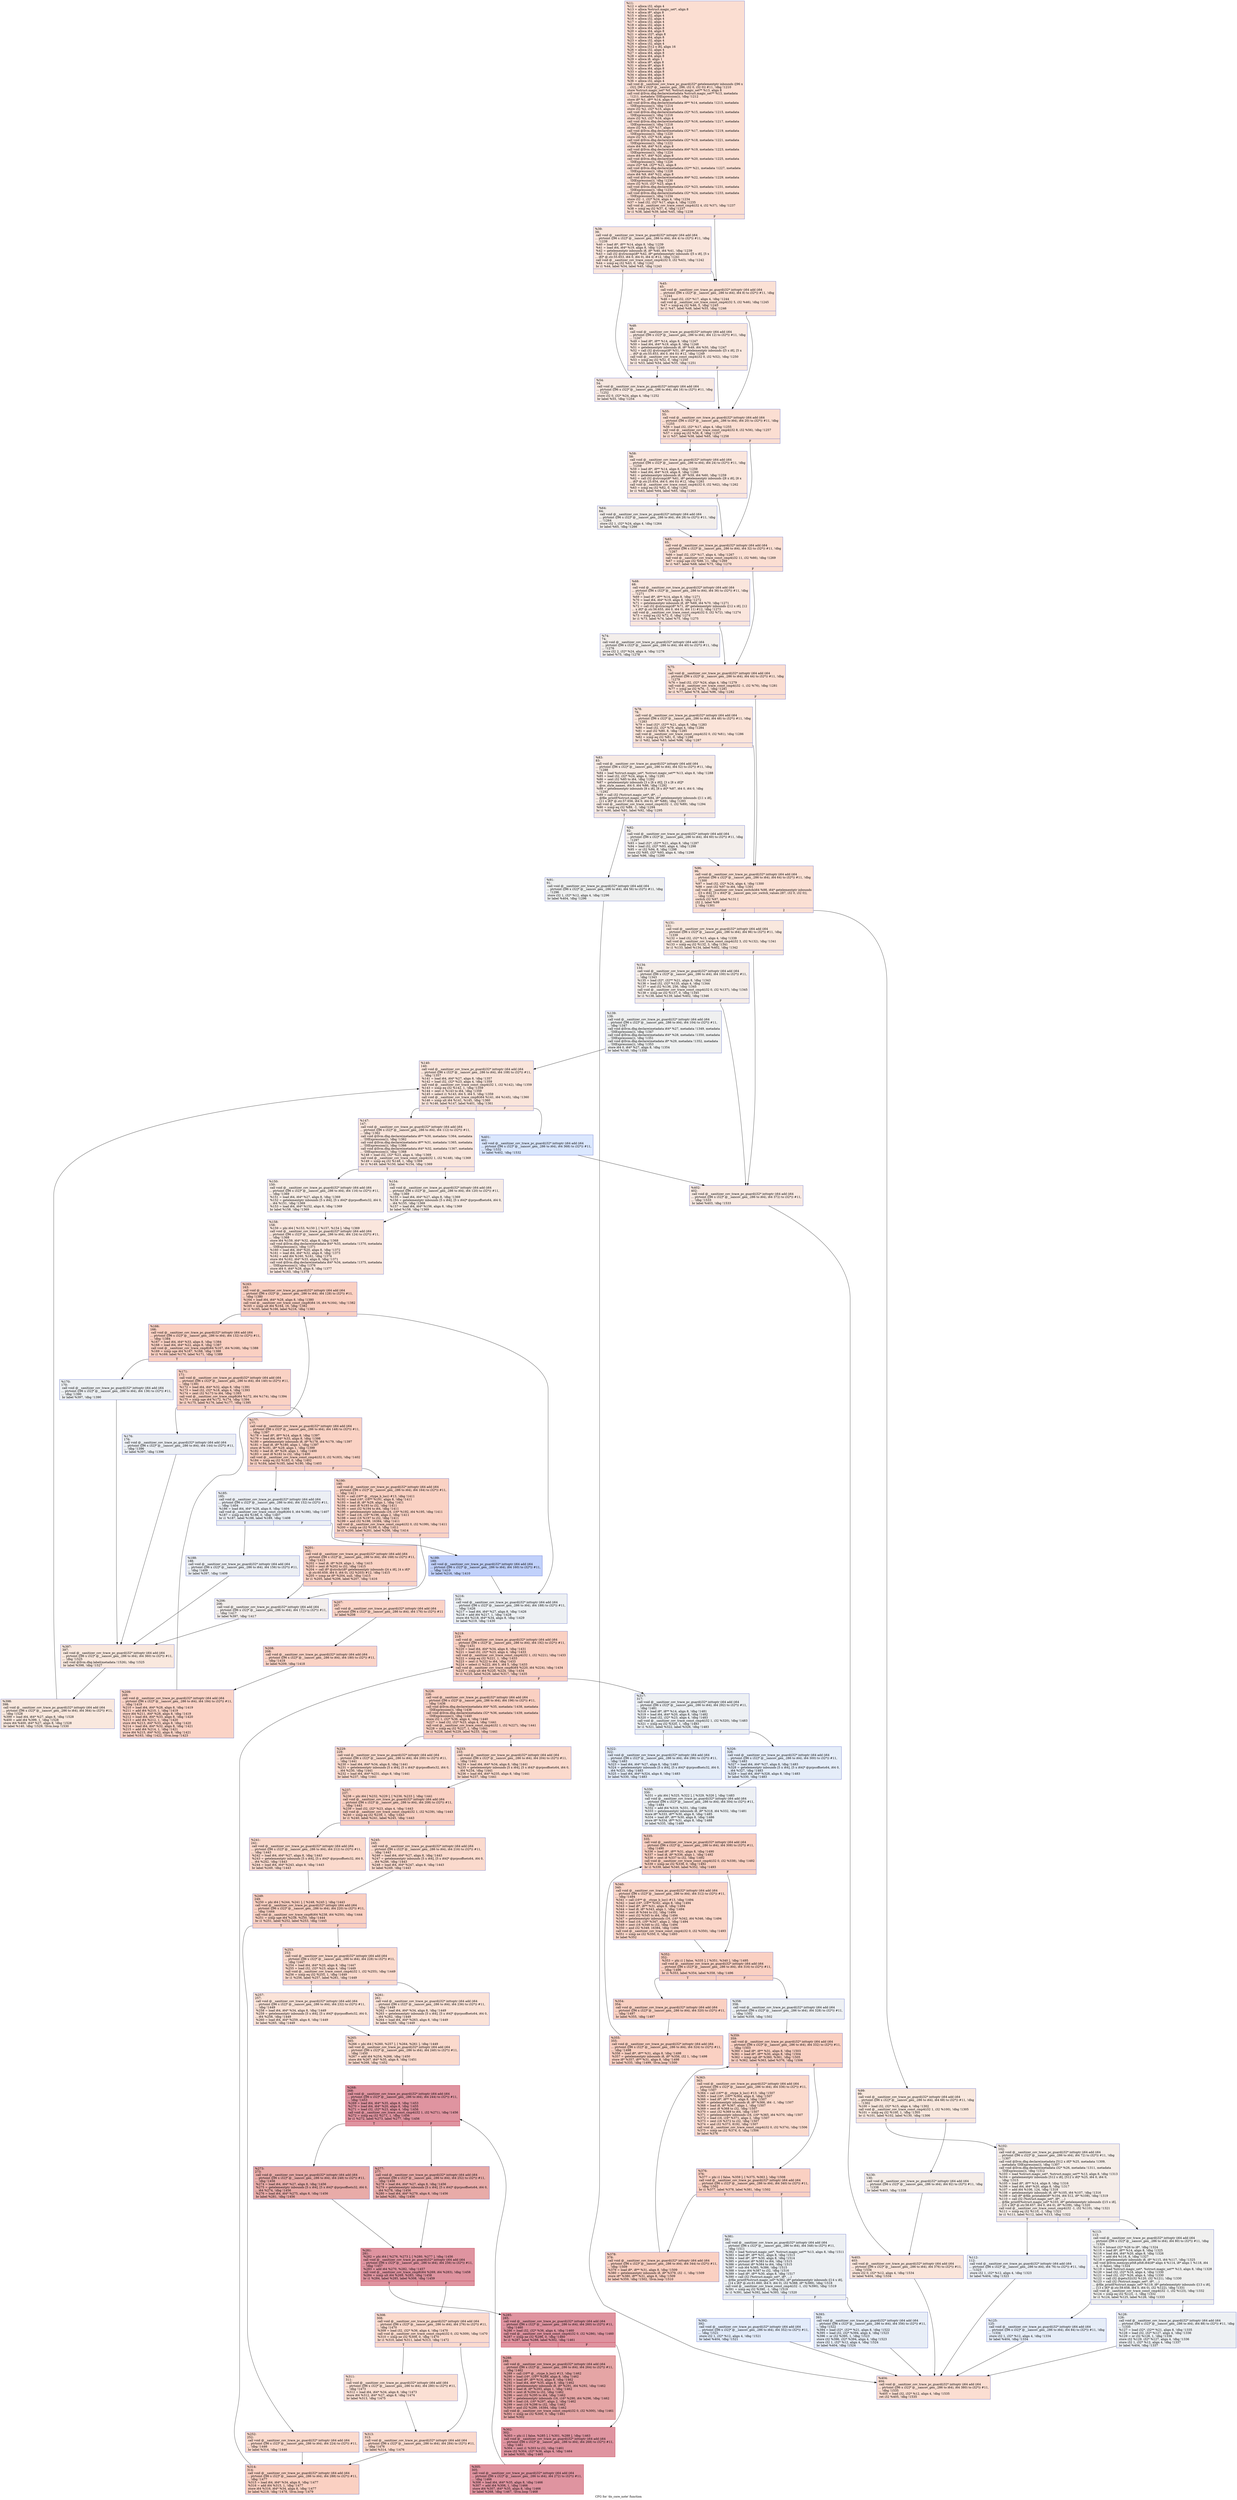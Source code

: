 digraph "CFG for 'do_core_note' function" {
	label="CFG for 'do_core_note' function";

	Node0x564cce875cc0 [shape=record,color="#3d50c3ff", style=filled, fillcolor="#f7b59970",label="{%11:\l  %12 = alloca i32, align 4\l  %13 = alloca %struct.magic_set*, align 8\l  %14 = alloca i8*, align 8\l  %15 = alloca i32, align 4\l  %16 = alloca i32, align 4\l  %17 = alloca i32, align 4\l  %18 = alloca i32, align 4\l  %19 = alloca i64, align 8\l  %20 = alloca i64, align 8\l  %21 = alloca i32*, align 8\l  %22 = alloca i64, align 8\l  %23 = alloca i32, align 4\l  %24 = alloca i32, align 4\l  %25 = alloca [512 x i8], align 16\l  %26 = alloca i32, align 4\l  %27 = alloca i64, align 8\l  %28 = alloca i64, align 8\l  %29 = alloca i8, align 1\l  %30 = alloca i8*, align 8\l  %31 = alloca i8*, align 8\l  %32 = alloca i64, align 8\l  %33 = alloca i64, align 8\l  %34 = alloca i64, align 8\l  %35 = alloca i64, align 8\l  %36 = alloca i32, align 4\l  call void @__sanitizer_cov_trace_pc_guard(i32* getelementptr inbounds ([96 x\l... i32], [96 x i32]* @__sancov_gen_.286, i32 0, i32 0)) #11, !dbg !1210\l  store %struct.magic_set* %0, %struct.magic_set** %13, align 8\l  call void @llvm.dbg.declare(metadata %struct.magic_set** %13, metadata\l... !1211, metadata !DIExpression()), !dbg !1212\l  store i8* %1, i8** %14, align 8\l  call void @llvm.dbg.declare(metadata i8** %14, metadata !1213, metadata\l... !DIExpression()), !dbg !1214\l  store i32 %2, i32* %15, align 4\l  call void @llvm.dbg.declare(metadata i32* %15, metadata !1215, metadata\l... !DIExpression()), !dbg !1216\l  store i32 %3, i32* %16, align 4\l  call void @llvm.dbg.declare(metadata i32* %16, metadata !1217, metadata\l... !DIExpression()), !dbg !1218\l  store i32 %4, i32* %17, align 4\l  call void @llvm.dbg.declare(metadata i32* %17, metadata !1219, metadata\l... !DIExpression()), !dbg !1220\l  store i32 %5, i32* %18, align 4\l  call void @llvm.dbg.declare(metadata i32* %18, metadata !1221, metadata\l... !DIExpression()), !dbg !1222\l  store i64 %6, i64* %19, align 8\l  call void @llvm.dbg.declare(metadata i64* %19, metadata !1223, metadata\l... !DIExpression()), !dbg !1224\l  store i64 %7, i64* %20, align 8\l  call void @llvm.dbg.declare(metadata i64* %20, metadata !1225, metadata\l... !DIExpression()), !dbg !1226\l  store i32* %8, i32** %21, align 8\l  call void @llvm.dbg.declare(metadata i32** %21, metadata !1227, metadata\l... !DIExpression()), !dbg !1228\l  store i64 %9, i64* %22, align 8\l  call void @llvm.dbg.declare(metadata i64* %22, metadata !1229, metadata\l... !DIExpression()), !dbg !1230\l  store i32 %10, i32* %23, align 4\l  call void @llvm.dbg.declare(metadata i32* %23, metadata !1231, metadata\l... !DIExpression()), !dbg !1232\l  call void @llvm.dbg.declare(metadata i32* %24, metadata !1233, metadata\l... !DIExpression()), !dbg !1234\l  store i32 -1, i32* %24, align 4, !dbg !1234\l  %37 = load i32, i32* %17, align 4, !dbg !1235\l  call void @__sanitizer_cov_trace_const_cmp4(i32 4, i32 %37), !dbg !1237\l  %38 = icmp eq i32 %37, 4, !dbg !1237\l  br i1 %38, label %39, label %45, !dbg !1238\l|{<s0>T|<s1>F}}"];
	Node0x564cce875cc0:s0 -> Node0x564cce87dc30;
	Node0x564cce875cc0:s1 -> Node0x564cce87dc80;
	Node0x564cce87dc30 [shape=record,color="#3d50c3ff", style=filled, fillcolor="#f3c7b170",label="{%39:\l39:                                               \l  call void @__sanitizer_cov_trace_pc_guard(i32* inttoptr (i64 add (i64\l... ptrtoint ([96 x i32]* @__sancov_gen_.286 to i64), i64 4) to i32*)) #11, !dbg\l... !1239\l  %40 = load i8*, i8** %14, align 8, !dbg !1239\l  %41 = load i64, i64* %19, align 8, !dbg !1240\l  %42 = getelementptr inbounds i8, i8* %40, i64 %41, !dbg !1239\l  %43 = call i32 @strncmp(i8* %42, i8* getelementptr inbounds ([5 x i8], [5 x\l... i8]* @.str.55.653, i64 0, i64 0), i64 4) #12, !dbg !1241\l  call void @__sanitizer_cov_trace_const_cmp4(i32 0, i32 %43), !dbg !1242\l  %44 = icmp eq i32 %43, 0, !dbg !1242\l  br i1 %44, label %54, label %45, !dbg !1243\l|{<s0>T|<s1>F}}"];
	Node0x564cce87dc30:s0 -> Node0x564cce87dd20;
	Node0x564cce87dc30:s1 -> Node0x564cce87dc80;
	Node0x564cce87dc80 [shape=record,color="#3d50c3ff", style=filled, fillcolor="#f7bca170",label="{%45:\l45:                                               \l  call void @__sanitizer_cov_trace_pc_guard(i32* inttoptr (i64 add (i64\l... ptrtoint ([96 x i32]* @__sancov_gen_.286 to i64), i64 8) to i32*)) #11, !dbg\l... !1244\l  %46 = load i32, i32* %17, align 4, !dbg !1244\l  call void @__sanitizer_cov_trace_const_cmp4(i32 5, i32 %46), !dbg !1245\l  %47 = icmp eq i32 %46, 5, !dbg !1245\l  br i1 %47, label %48, label %55, !dbg !1246\l|{<s0>T|<s1>F}}"];
	Node0x564cce87dc80:s0 -> Node0x564cce87dcd0;
	Node0x564cce87dc80:s1 -> Node0x564cce87dd70;
	Node0x564cce87dcd0 [shape=record,color="#3d50c3ff", style=filled, fillcolor="#f1ccb870",label="{%48:\l48:                                               \l  call void @__sanitizer_cov_trace_pc_guard(i32* inttoptr (i64 add (i64\l... ptrtoint ([96 x i32]* @__sancov_gen_.286 to i64), i64 12) to i32*)) #11, !dbg\l... !1247\l  %49 = load i8*, i8** %14, align 8, !dbg !1247\l  %50 = load i64, i64* %19, align 8, !dbg !1248\l  %51 = getelementptr inbounds i8, i8* %49, i64 %50, !dbg !1247\l  %52 = call i32 @strcmp(i8* %51, i8* getelementptr inbounds ([5 x i8], [5 x\l... i8]* @.str.55.653, i64 0, i64 0)) #12, !dbg !1249\l  call void @__sanitizer_cov_trace_const_cmp4(i32 0, i32 %52), !dbg !1250\l  %53 = icmp eq i32 %52, 0, !dbg !1250\l  br i1 %53, label %54, label %55, !dbg !1251\l|{<s0>T|<s1>F}}"];
	Node0x564cce87dcd0:s0 -> Node0x564cce87dd20;
	Node0x564cce87dcd0:s1 -> Node0x564cce87dd70;
	Node0x564cce87dd20 [shape=record,color="#3d50c3ff", style=filled, fillcolor="#efcebd70",label="{%54:\l54:                                               \l  call void @__sanitizer_cov_trace_pc_guard(i32* inttoptr (i64 add (i64\l... ptrtoint ([96 x i32]* @__sancov_gen_.286 to i64), i64 16) to i32*)) #11, !dbg\l... !1252\l  store i32 0, i32* %24, align 4, !dbg !1252\l  br label %55, !dbg !1254\l}"];
	Node0x564cce87dd20 -> Node0x564cce87dd70;
	Node0x564cce87dd70 [shape=record,color="#3d50c3ff", style=filled, fillcolor="#f7b59970",label="{%55:\l55:                                               \l  call void @__sanitizer_cov_trace_pc_guard(i32* inttoptr (i64 add (i64\l... ptrtoint ([96 x i32]* @__sancov_gen_.286 to i64), i64 20) to i32*)) #11, !dbg\l... !1255\l  %56 = load i32, i32* %17, align 4, !dbg !1255\l  call void @__sanitizer_cov_trace_const_cmp4(i32 8, i32 %56), !dbg !1257\l  %57 = icmp eq i32 %56, 8, !dbg !1257\l  br i1 %57, label %58, label %65, !dbg !1258\l|{<s0>T|<s1>F}}"];
	Node0x564cce87dd70:s0 -> Node0x564cce87ddc0;
	Node0x564cce87dd70:s1 -> Node0x564cce87de60;
	Node0x564cce87ddc0 [shape=record,color="#3d50c3ff", style=filled, fillcolor="#f3c7b170",label="{%58:\l58:                                               \l  call void @__sanitizer_cov_trace_pc_guard(i32* inttoptr (i64 add (i64\l... ptrtoint ([96 x i32]* @__sancov_gen_.286 to i64), i64 24) to i32*)) #11, !dbg\l... !1259\l  %59 = load i8*, i8** %14, align 8, !dbg !1259\l  %60 = load i64, i64* %19, align 8, !dbg !1260\l  %61 = getelementptr inbounds i8, i8* %59, i64 %60, !dbg !1259\l  %62 = call i32 @strcmp(i8* %61, i8* getelementptr inbounds ([8 x i8], [8 x\l... i8]* @.str.25.654, i64 0, i64 0)) #12, !dbg !1261\l  call void @__sanitizer_cov_trace_const_cmp4(i32 0, i32 %62), !dbg !1262\l  %63 = icmp eq i32 %62, 0, !dbg !1262\l  br i1 %63, label %64, label %65, !dbg !1263\l|{<s0>T|<s1>F}}"];
	Node0x564cce87ddc0:s0 -> Node0x564cce87de10;
	Node0x564cce87ddc0:s1 -> Node0x564cce87de60;
	Node0x564cce87de10 [shape=record,color="#3d50c3ff", style=filled, fillcolor="#e5d8d170",label="{%64:\l64:                                               \l  call void @__sanitizer_cov_trace_pc_guard(i32* inttoptr (i64 add (i64\l... ptrtoint ([96 x i32]* @__sancov_gen_.286 to i64), i64 28) to i32*)) #11, !dbg\l... !1264\l  store i32 1, i32* %24, align 4, !dbg !1264\l  br label %65, !dbg !1266\l}"];
	Node0x564cce87de10 -> Node0x564cce87de60;
	Node0x564cce87de60 [shape=record,color="#3d50c3ff", style=filled, fillcolor="#f7b59970",label="{%65:\l65:                                               \l  call void @__sanitizer_cov_trace_pc_guard(i32* inttoptr (i64 add (i64\l... ptrtoint ([96 x i32]* @__sancov_gen_.286 to i64), i64 32) to i32*)) #11, !dbg\l... !1267\l  %66 = load i32, i32* %17, align 4, !dbg !1267\l  call void @__sanitizer_cov_trace_const_cmp4(i32 11, i32 %66), !dbg !1269\l  %67 = icmp uge i32 %66, 11, !dbg !1269\l  br i1 %67, label %68, label %75, !dbg !1270\l|{<s0>T|<s1>F}}"];
	Node0x564cce87de60:s0 -> Node0x564cce87deb0;
	Node0x564cce87de60:s1 -> Node0x564cce87df50;
	Node0x564cce87deb0 [shape=record,color="#3d50c3ff", style=filled, fillcolor="#f3c7b170",label="{%68:\l68:                                               \l  call void @__sanitizer_cov_trace_pc_guard(i32* inttoptr (i64 add (i64\l... ptrtoint ([96 x i32]* @__sancov_gen_.286 to i64), i64 36) to i32*)) #11, !dbg\l... !1271\l  %69 = load i8*, i8** %14, align 8, !dbg !1271\l  %70 = load i64, i64* %19, align 8, !dbg !1272\l  %71 = getelementptr inbounds i8, i8* %69, i64 %70, !dbg !1271\l  %72 = call i32 @strncmp(i8* %71, i8* getelementptr inbounds ([12 x i8], [12\l... x i8]* @.str.56.655, i64 0, i64 0), i64 11) #12, !dbg !1273\l  call void @__sanitizer_cov_trace_const_cmp4(i32 0, i32 %72), !dbg !1274\l  %73 = icmp eq i32 %72, 0, !dbg !1274\l  br i1 %73, label %74, label %75, !dbg !1275\l|{<s0>T|<s1>F}}"];
	Node0x564cce87deb0:s0 -> Node0x564cce87df00;
	Node0x564cce87deb0:s1 -> Node0x564cce87df50;
	Node0x564cce87df00 [shape=record,color="#3d50c3ff", style=filled, fillcolor="#e5d8d170",label="{%74:\l74:                                               \l  call void @__sanitizer_cov_trace_pc_guard(i32* inttoptr (i64 add (i64\l... ptrtoint ([96 x i32]* @__sancov_gen_.286 to i64), i64 40) to i32*)) #11, !dbg\l... !1276\l  store i32 2, i32* %24, align 4, !dbg !1276\l  br label %75, !dbg !1278\l}"];
	Node0x564cce87df00 -> Node0x564cce87df50;
	Node0x564cce87df50 [shape=record,color="#3d50c3ff", style=filled, fillcolor="#f7b59970",label="{%75:\l75:                                               \l  call void @__sanitizer_cov_trace_pc_guard(i32* inttoptr (i64 add (i64\l... ptrtoint ([96 x i32]* @__sancov_gen_.286 to i64), i64 44) to i32*)) #11, !dbg\l... !1279\l  %76 = load i32, i32* %24, align 4, !dbg !1279\l  call void @__sanitizer_cov_trace_const_cmp4(i32 -1, i32 %76), !dbg !1281\l  %77 = icmp ne i32 %76, -1, !dbg !1281\l  br i1 %77, label %78, label %96, !dbg !1282\l|{<s0>T|<s1>F}}"];
	Node0x564cce87df50:s0 -> Node0x564cce87dfa0;
	Node0x564cce87df50:s1 -> Node0x564cce87e0e0;
	Node0x564cce87dfa0 [shape=record,color="#3d50c3ff", style=filled, fillcolor="#f5c1a970",label="{%78:\l78:                                               \l  call void @__sanitizer_cov_trace_pc_guard(i32* inttoptr (i64 add (i64\l... ptrtoint ([96 x i32]* @__sancov_gen_.286 to i64), i64 48) to i32*)) #11, !dbg\l... !1283\l  %79 = load i32*, i32** %21, align 8, !dbg !1283\l  %80 = load i32, i32* %79, align 4, !dbg !1284\l  %81 = and i32 %80, 8, !dbg !1285\l  call void @__sanitizer_cov_trace_const_cmp4(i32 0, i32 %81), !dbg !1286\l  %82 = icmp eq i32 %81, 0, !dbg !1286\l  br i1 %82, label %83, label %96, !dbg !1287\l|{<s0>T|<s1>F}}"];
	Node0x564cce87dfa0:s0 -> Node0x564cce87dff0;
	Node0x564cce87dfa0:s1 -> Node0x564cce87e0e0;
	Node0x564cce87dff0 [shape=record,color="#3d50c3ff", style=filled, fillcolor="#eed0c070",label="{%83:\l83:                                               \l  call void @__sanitizer_cov_trace_pc_guard(i32* inttoptr (i64 add (i64\l... ptrtoint ([96 x i32]* @__sancov_gen_.286 to i64), i64 52) to i32*)) #11, !dbg\l... !1288\l  %84 = load %struct.magic_set*, %struct.magic_set** %13, align 8, !dbg !1288\l  %85 = load i32, i32* %24, align 4, !dbg !1291\l  %86 = sext i32 %85 to i64, !dbg !1292\l  %87 = getelementptr inbounds [3 x [8 x i8]], [3 x [8 x i8]]*\l... @os_style_names, i64 0, i64 %86, !dbg !1292\l  %88 = getelementptr inbounds [8 x i8], [8 x i8]* %87, i64 0, i64 0, !dbg\l... !1292\l  %89 = call i32 (%struct.magic_set*, i8*, ...)\l... @file_printf(%struct.magic_set* %84, i8* getelementptr inbounds ([11 x i8],\l... [11 x i8]* @.str.57.656, i64 0, i64 0), i8* %88), !dbg !1293\l  call void @__sanitizer_cov_trace_const_cmp4(i32 -1, i32 %89), !dbg !1294\l  %90 = icmp eq i32 %89, -1, !dbg !1294\l  br i1 %90, label %91, label %92, !dbg !1295\l|{<s0>T|<s1>F}}"];
	Node0x564cce87dff0:s0 -> Node0x564cce87e040;
	Node0x564cce87dff0:s1 -> Node0x564cce87e090;
	Node0x564cce87e040 [shape=record,color="#3d50c3ff", style=filled, fillcolor="#dbdcde70",label="{%91:\l91:                                               \l  call void @__sanitizer_cov_trace_pc_guard(i32* inttoptr (i64 add (i64\l... ptrtoint ([96 x i32]* @__sancov_gen_.286 to i64), i64 56) to i32*)) #11, !dbg\l... !1296\l  store i32 1, i32* %12, align 4, !dbg !1296\l  br label %404, !dbg !1296\l}"];
	Node0x564cce87e040 -> Node0x564cce87f990;
	Node0x564cce87e090 [shape=record,color="#3d50c3ff", style=filled, fillcolor="#e5d8d170",label="{%92:\l92:                                               \l  call void @__sanitizer_cov_trace_pc_guard(i32* inttoptr (i64 add (i64\l... ptrtoint ([96 x i32]* @__sancov_gen_.286 to i64), i64 60) to i32*)) #11, !dbg\l... !1297\l  %93 = load i32*, i32** %21, align 8, !dbg !1297\l  %94 = load i32, i32* %93, align 4, !dbg !1298\l  %95 = or i32 %94, 8, !dbg !1298\l  store i32 %95, i32* %93, align 4, !dbg !1298\l  br label %96, !dbg !1299\l}"];
	Node0x564cce87e090 -> Node0x564cce87e0e0;
	Node0x564cce87e0e0 [shape=record,color="#3d50c3ff", style=filled, fillcolor="#f7b99e70",label="{%96:\l96:                                               \l  call void @__sanitizer_cov_trace_pc_guard(i32* inttoptr (i64 add (i64\l... ptrtoint ([96 x i32]* @__sancov_gen_.286 to i64), i64 64) to i32*)) #11, !dbg\l... !1300\l  %97 = load i32, i32* %24, align 4, !dbg !1300\l  %98 = zext i32 %97 to i64, !dbg !1301\l  call void @__sanitizer_cov_trace_switch(i64 %98, i64* getelementptr inbounds\l... ([3 x i64], [3 x i64]* @__sancov_gen_cov_switch_values.287, i32 0, i32 0)),\l... !dbg !1301\l  switch i32 %97, label %131 [\l    i32 2, label %99\l  ], !dbg !1301\l|{<s0>def|<s1>2}}"];
	Node0x564cce87e0e0:s0 -> Node0x564cce87e360;
	Node0x564cce87e0e0:s1 -> Node0x564cce87e130;
	Node0x564cce87e130 [shape=record,color="#3d50c3ff", style=filled, fillcolor="#f2cab570",label="{%99:\l99:                                               \l  call void @__sanitizer_cov_trace_pc_guard(i32* inttoptr (i64 add (i64\l... ptrtoint ([96 x i32]* @__sancov_gen_.286 to i64), i64 68) to i32*)) #11, !dbg\l... !1302\l  %100 = load i32, i32* %15, align 4, !dbg !1302\l  call void @__sanitizer_cov_trace_const_cmp4(i32 1, i32 %100), !dbg !1305\l  %101 = icmp eq i32 %100, 1, !dbg !1305\l  br i1 %101, label %102, label %130, !dbg !1306\l|{<s0>T|<s1>F}}"];
	Node0x564cce87e130:s0 -> Node0x564cce87e180;
	Node0x564cce87e130:s1 -> Node0x564cce87e310;
	Node0x564cce87e180 [shape=record,color="#3d50c3ff", style=filled, fillcolor="#e8d6cc70",label="{%102:\l102:                                              \l  call void @__sanitizer_cov_trace_pc_guard(i32* inttoptr (i64 add (i64\l... ptrtoint ([96 x i32]* @__sancov_gen_.286 to i64), i64 72) to i32*)) #11, !dbg\l... !1307\l  call void @llvm.dbg.declare(metadata [512 x i8]* %25, metadata !1309,\l... metadata !DIExpression()), !dbg !1307\l  call void @llvm.dbg.declare(metadata i32* %26, metadata !1311, metadata\l... !DIExpression()), !dbg !1312\l  %103 = load %struct.magic_set*, %struct.magic_set** %13, align 8, !dbg !1313\l  %104 = getelementptr inbounds [512 x i8], [512 x i8]* %25, i64 0, i64 0,\l... !dbg !1315\l  %105 = load i8*, i8** %14, align 8, !dbg !1316\l  %106 = load i64, i64* %20, align 8, !dbg !1317\l  %107 = add i64 %106, 124, !dbg !1318\l  %108 = getelementptr inbounds i8, i8* %105, i64 %107, !dbg !1316\l  %109 = call i8* @file_printable(i8* %104, i64 512, i8* %108), !dbg !1319\l  %110 = call i32 (%struct.magic_set*, i8*, ...)\l... @file_printf(%struct.magic_set* %103, i8* getelementptr inbounds ([15 x i8],\l... [15 x i8]* @.str.58.657, i64 0, i64 0), i8* %109), !dbg !1320\l  call void @__sanitizer_cov_trace_const_cmp4(i32 -1, i32 %110), !dbg !1321\l  %111 = icmp eq i32 %110, -1, !dbg !1321\l  br i1 %111, label %112, label %113, !dbg !1322\l|{<s0>T|<s1>F}}"];
	Node0x564cce87e180:s0 -> Node0x564cce87e1d0;
	Node0x564cce87e180:s1 -> Node0x564cce87e220;
	Node0x564cce87e1d0 [shape=record,color="#3d50c3ff", style=filled, fillcolor="#d4dbe670",label="{%112:\l112:                                              \l  call void @__sanitizer_cov_trace_pc_guard(i32* inttoptr (i64 add (i64\l... ptrtoint ([96 x i32]* @__sancov_gen_.286 to i64), i64 76) to i32*)) #11, !dbg\l... !1323\l  store i32 1, i32* %12, align 4, !dbg !1323\l  br label %404, !dbg !1323\l}"];
	Node0x564cce87e1d0 -> Node0x564cce87f990;
	Node0x564cce87e220 [shape=record,color="#3d50c3ff", style=filled, fillcolor="#dedcdb70",label="{%113:\l113:                                              \l  call void @__sanitizer_cov_trace_pc_guard(i32* inttoptr (i64 add (i64\l... ptrtoint ([96 x i32]* @__sancov_gen_.286 to i64), i64 80) to i32*)) #11, !dbg\l... !1324\l  %114 = bitcast i32* %26 to i8*, !dbg !1324\l  %115 = load i8*, i8** %14, align 8, !dbg !1325\l  %116 = load i64, i64* %20, align 8, !dbg !1326\l  %117 = add i64 %116, 8, !dbg !1327\l  %118 = getelementptr inbounds i8, i8* %115, i64 %117, !dbg !1325\l  call void @llvm.memcpy.p0i8.p0i8.i64(i8* align 4 %114, i8* align 1 %118, i64\l... 4, i1 false), !dbg !1324\l  %119 = load %struct.magic_set*, %struct.magic_set** %13, align 8, !dbg !1328\l  %120 = load i32, i32* %16, align 4, !dbg !1330\l  %121 = load i32, i32* %26, align 4, !dbg !1330\l  %122 = call i32 @getu32(i32 %120, i32 %121), !dbg !1330\l  %123 = call i32 (%struct.magic_set*, i8*, ...)\l... @file_printf(%struct.magic_set* %119, i8* getelementptr inbounds ([13 x i8],\l... [13 x i8]* @.str.59.658, i64 0, i64 0), i32 %122), !dbg !1331\l  call void @__sanitizer_cov_trace_const_cmp4(i32 -1, i32 %123), !dbg !1332\l  %124 = icmp eq i32 %123, -1, !dbg !1332\l  br i1 %124, label %125, label %126, !dbg !1333\l|{<s0>T|<s1>F}}"];
	Node0x564cce87e220:s0 -> Node0x564cce87e270;
	Node0x564cce87e220:s1 -> Node0x564cce87e2c0;
	Node0x564cce87e270 [shape=record,color="#3d50c3ff", style=filled, fillcolor="#c7d7f070",label="{%125:\l125:                                              \l  call void @__sanitizer_cov_trace_pc_guard(i32* inttoptr (i64 add (i64\l... ptrtoint ([96 x i32]* @__sancov_gen_.286 to i64), i64 84) to i32*)) #11, !dbg\l... !1334\l  store i32 1, i32* %12, align 4, !dbg !1334\l  br label %404, !dbg !1334\l}"];
	Node0x564cce87e270 -> Node0x564cce87f990;
	Node0x564cce87e2c0 [shape=record,color="#3d50c3ff", style=filled, fillcolor="#d6dce470",label="{%126:\l126:                                              \l  call void @__sanitizer_cov_trace_pc_guard(i32* inttoptr (i64 add (i64\l... ptrtoint ([96 x i32]* @__sancov_gen_.286 to i64), i64 88) to i32*)) #11, !dbg\l... !1335\l  %127 = load i32*, i32** %21, align 8, !dbg !1335\l  %128 = load i32, i32* %127, align 4, !dbg !1336\l  %129 = or i32 %128, 1, !dbg !1336\l  store i32 %129, i32* %127, align 4, !dbg !1336\l  store i32 1, i32* %12, align 4, !dbg !1337\l  br label %404, !dbg !1337\l}"];
	Node0x564cce87e2c0 -> Node0x564cce87f990;
	Node0x564cce87e310 [shape=record,color="#3d50c3ff", style=filled, fillcolor="#e8d6cc70",label="{%130:\l130:                                              \l  call void @__sanitizer_cov_trace_pc_guard(i32* inttoptr (i64 add (i64\l... ptrtoint ([96 x i32]* @__sancov_gen_.286 to i64), i64 92) to i32*)) #11, !dbg\l... !1338\l  br label %403, !dbg !1338\l}"];
	Node0x564cce87e310 -> Node0x564cce87f940;
	Node0x564cce87e360 [shape=record,color="#3d50c3ff", style=filled, fillcolor="#f2cab570",label="{%131:\l131:                                              \l  call void @__sanitizer_cov_trace_pc_guard(i32* inttoptr (i64 add (i64\l... ptrtoint ([96 x i32]* @__sancov_gen_.286 to i64), i64 96) to i32*)) #11, !dbg\l... !1339\l  %132 = load i32, i32* %15, align 4, !dbg !1339\l  call void @__sanitizer_cov_trace_const_cmp4(i32 3, i32 %132), !dbg !1341\l  %133 = icmp eq i32 %132, 3, !dbg !1341\l  br i1 %133, label %134, label %402, !dbg !1342\l|{<s0>T|<s1>F}}"];
	Node0x564cce87e360:s0 -> Node0x564cce87e3b0;
	Node0x564cce87e360:s1 -> Node0x564cce87f8f0;
	Node0x564cce87e3b0 [shape=record,color="#3d50c3ff", style=filled, fillcolor="#e8d6cc70",label="{%134:\l134:                                              \l  call void @__sanitizer_cov_trace_pc_guard(i32* inttoptr (i64 add (i64\l... ptrtoint ([96 x i32]* @__sancov_gen_.286 to i64), i64 100) to i32*)) #11,\l... !dbg !1343\l  %135 = load i32*, i32** %21, align 8, !dbg !1343\l  %136 = load i32, i32* %135, align 4, !dbg !1344\l  %137 = and i32 %136, 256, !dbg !1345\l  call void @__sanitizer_cov_trace_const_cmp4(i32 0, i32 %137), !dbg !1345\l  %138 = icmp ne i32 %137, 0, !dbg !1345\l  br i1 %138, label %139, label %402, !dbg !1346\l|{<s0>T|<s1>F}}"];
	Node0x564cce87e3b0:s0 -> Node0x564cce87e400;
	Node0x564cce87e3b0:s1 -> Node0x564cce87f8f0;
	Node0x564cce87e400 [shape=record,color="#3d50c3ff", style=filled, fillcolor="#dbdcde70",label="{%139:\l139:                                              \l  call void @__sanitizer_cov_trace_pc_guard(i32* inttoptr (i64 add (i64\l... ptrtoint ([96 x i32]* @__sancov_gen_.286 to i64), i64 104) to i32*)) #11,\l... !dbg !1347\l  call void @llvm.dbg.declare(metadata i64* %27, metadata !1349, metadata\l... !DIExpression()), !dbg !1347\l  call void @llvm.dbg.declare(metadata i64* %28, metadata !1350, metadata\l... !DIExpression()), !dbg !1351\l  call void @llvm.dbg.declare(metadata i8* %29, metadata !1352, metadata\l... !DIExpression()), !dbg !1353\l  store i64 0, i64* %27, align 8, !dbg !1354\l  br label %140, !dbg !1356\l}"];
	Node0x564cce87e400 -> Node0x564cce87e450;
	Node0x564cce87e450 [shape=record,color="#3d50c3ff", style=filled, fillcolor="#f4c5ad70",label="{%140:\l140:                                              \l  call void @__sanitizer_cov_trace_pc_guard(i32* inttoptr (i64 add (i64\l... ptrtoint ([96 x i32]* @__sancov_gen_.286 to i64), i64 108) to i32*)) #11,\l... !dbg !1357\l  %141 = load i64, i64* %27, align 8, !dbg !1357\l  %142 = load i32, i32* %23, align 4, !dbg !1359\l  call void @__sanitizer_cov_trace_const_cmp4(i32 1, i32 %142), !dbg !1359\l  %143 = icmp eq i32 %142, 1, !dbg !1359\l  %144 = zext i1 %143 to i64, !dbg !1359\l  %145 = select i1 %143, i64 5, i64 5, !dbg !1359\l  call void @__sanitizer_cov_trace_cmp8(i64 %141, i64 %145), !dbg !1360\l  %146 = icmp ult i64 %141, %145, !dbg !1360\l  br i1 %146, label %147, label %401, !dbg !1361\l|{<s0>T|<s1>F}}"];
	Node0x564cce87e450:s0 -> Node0x564cce87e4a0;
	Node0x564cce87e450:s1 -> Node0x564cce87f8a0;
	Node0x564cce87e4a0 [shape=record,color="#3d50c3ff", style=filled, fillcolor="#f3c7b170",label="{%147:\l147:                                              \l  call void @__sanitizer_cov_trace_pc_guard(i32* inttoptr (i64 add (i64\l... ptrtoint ([96 x i32]* @__sancov_gen_.286 to i64), i64 112) to i32*)) #11,\l... !dbg !1362\l  call void @llvm.dbg.declare(metadata i8** %30, metadata !1364, metadata\l... !DIExpression()), !dbg !1362\l  call void @llvm.dbg.declare(metadata i8** %31, metadata !1365, metadata\l... !DIExpression()), !dbg !1366\l  call void @llvm.dbg.declare(metadata i64* %32, metadata !1367, metadata\l... !DIExpression()), !dbg !1368\l  %148 = load i32, i32* %23, align 4, !dbg !1369\l  call void @__sanitizer_cov_trace_const_cmp4(i32 1, i32 %148), !dbg !1369\l  %149 = icmp eq i32 %148, 1, !dbg !1369\l  br i1 %149, label %150, label %154, !dbg !1369\l|{<s0>T|<s1>F}}"];
	Node0x564cce87e4a0:s0 -> Node0x564cce87e4f0;
	Node0x564cce87e4a0:s1 -> Node0x564cce87e540;
	Node0x564cce87e4f0 [shape=record,color="#3d50c3ff", style=filled, fillcolor="#ecd3c570",label="{%150:\l150:                                              \l  call void @__sanitizer_cov_trace_pc_guard(i32* inttoptr (i64 add (i64\l... ptrtoint ([96 x i32]* @__sancov_gen_.286 to i64), i64 116) to i32*)) #11,\l... !dbg !1369\l  %151 = load i64, i64* %27, align 8, !dbg !1369\l  %152 = getelementptr inbounds [5 x i64], [5 x i64]* @prpsoffsets32, i64 0,\l... i64 %151, !dbg !1369\l  %153 = load i64, i64* %152, align 8, !dbg !1369\l  br label %158, !dbg !1369\l}"];
	Node0x564cce87e4f0 -> Node0x564cce87e590;
	Node0x564cce87e540 [shape=record,color="#3d50c3ff", style=filled, fillcolor="#ecd3c570",label="{%154:\l154:                                              \l  call void @__sanitizer_cov_trace_pc_guard(i32* inttoptr (i64 add (i64\l... ptrtoint ([96 x i32]* @__sancov_gen_.286 to i64), i64 120) to i32*)) #11,\l... !dbg !1369\l  %155 = load i64, i64* %27, align 8, !dbg !1369\l  %156 = getelementptr inbounds [5 x i64], [5 x i64]* @prpsoffsets64, i64 0,\l... i64 %155, !dbg !1369\l  %157 = load i64, i64* %156, align 8, !dbg !1369\l  br label %158, !dbg !1369\l}"];
	Node0x564cce87e540 -> Node0x564cce87e590;
	Node0x564cce87e590 [shape=record,color="#3d50c3ff", style=filled, fillcolor="#f3c7b170",label="{%158:\l158:                                              \l  %159 = phi i64 [ %153, %150 ], [ %157, %154 ], !dbg !1369\l  call void @__sanitizer_cov_trace_pc_guard(i32* inttoptr (i64 add (i64\l... ptrtoint ([96 x i32]* @__sancov_gen_.286 to i64), i64 124) to i32*)) #11,\l... !dbg !1368\l  store i64 %159, i64* %32, align 8, !dbg !1368\l  call void @llvm.dbg.declare(metadata i64* %33, metadata !1370, metadata\l... !DIExpression()), !dbg !1371\l  %160 = load i64, i64* %20, align 8, !dbg !1372\l  %161 = load i64, i64* %32, align 8, !dbg !1373\l  %162 = add i64 %160, %161, !dbg !1374\l  store i64 %162, i64* %33, align 8, !dbg !1371\l  call void @llvm.dbg.declare(metadata i64* %34, metadata !1375, metadata\l... !DIExpression()), !dbg !1376\l  store i64 0, i64* %28, align 8, !dbg !1377\l  br label %163, !dbg !1379\l}"];
	Node0x564cce87e590 -> Node0x564cce87e5e0;
	Node0x564cce87e5e0 [shape=record,color="#3d50c3ff", style=filled, fillcolor="#f3947570",label="{%163:\l163:                                              \l  call void @__sanitizer_cov_trace_pc_guard(i32* inttoptr (i64 add (i64\l... ptrtoint ([96 x i32]* @__sancov_gen_.286 to i64), i64 128) to i32*)) #11,\l... !dbg !1380\l  %164 = load i64, i64* %28, align 8, !dbg !1380\l  call void @__sanitizer_cov_trace_const_cmp8(i64 16, i64 %164), !dbg !1382\l  %165 = icmp ult i64 %164, 16, !dbg !1382\l  br i1 %165, label %166, label %216, !dbg !1383\l|{<s0>T|<s1>F}}"];
	Node0x564cce87e5e0:s0 -> Node0x564cce87e630;
	Node0x564cce87e5e0:s1 -> Node0x564cce87ea90;
	Node0x564cce87e630 [shape=record,color="#3d50c3ff", style=filled, fillcolor="#f3947570",label="{%166:\l166:                                              \l  call void @__sanitizer_cov_trace_pc_guard(i32* inttoptr (i64 add (i64\l... ptrtoint ([96 x i32]* @__sancov_gen_.286 to i64), i64 132) to i32*)) #11,\l... !dbg !1384\l  %167 = load i64, i64* %33, align 8, !dbg !1384\l  %168 = load i64, i64* %22, align 8, !dbg !1387\l  call void @__sanitizer_cov_trace_cmp8(i64 %167, i64 %168), !dbg !1388\l  %169 = icmp uge i64 %167, %168, !dbg !1388\l  br i1 %169, label %170, label %171, !dbg !1389\l|{<s0>T|<s1>F}}"];
	Node0x564cce87e630:s0 -> Node0x564cce87e680;
	Node0x564cce87e630:s1 -> Node0x564cce87e6d0;
	Node0x564cce87e680 [shape=record,color="#3d50c3ff", style=filled, fillcolor="#d6dce470",label="{%170:\l170:                                              \l  call void @__sanitizer_cov_trace_pc_guard(i32* inttoptr (i64 add (i64\l... ptrtoint ([96 x i32]* @__sancov_gen_.286 to i64), i64 136) to i32*)) #11,\l... !dbg !1390\l  br label %397, !dbg !1390\l}"];
	Node0x564cce87e680 -> Node0x564cce87f800;
	Node0x564cce87e6d0 [shape=record,color="#3d50c3ff", style=filled, fillcolor="#f4987a70",label="{%171:\l171:                                              \l  call void @__sanitizer_cov_trace_pc_guard(i32* inttoptr (i64 add (i64\l... ptrtoint ([96 x i32]* @__sancov_gen_.286 to i64), i64 140) to i32*)) #11,\l... !dbg !1391\l  %172 = load i64, i64* %32, align 8, !dbg !1391\l  %173 = load i32, i32* %18, align 4, !dbg !1393\l  %174 = zext i32 %173 to i64, !dbg !1393\l  call void @__sanitizer_cov_trace_cmp8(i64 %172, i64 %174), !dbg !1394\l  %175 = icmp uge i64 %172, %174, !dbg !1394\l  br i1 %175, label %176, label %177, !dbg !1395\l|{<s0>T|<s1>F}}"];
	Node0x564cce87e6d0:s0 -> Node0x564cce87e720;
	Node0x564cce87e6d0:s1 -> Node0x564cce87e770;
	Node0x564cce87e720 [shape=record,color="#3d50c3ff", style=filled, fillcolor="#d4dbe670",label="{%176:\l176:                                              \l  call void @__sanitizer_cov_trace_pc_guard(i32* inttoptr (i64 add (i64\l... ptrtoint ([96 x i32]* @__sancov_gen_.286 to i64), i64 144) to i32*)) #11,\l... !dbg !1396\l  br label %397, !dbg !1396\l}"];
	Node0x564cce87e720 -> Node0x564cce87f800;
	Node0x564cce87e770 [shape=record,color="#3d50c3ff", style=filled, fillcolor="#f4987a70",label="{%177:\l177:                                              \l  call void @__sanitizer_cov_trace_pc_guard(i32* inttoptr (i64 add (i64\l... ptrtoint ([96 x i32]* @__sancov_gen_.286 to i64), i64 148) to i32*)) #11,\l... !dbg !1397\l  %178 = load i8*, i8** %14, align 8, !dbg !1397\l  %179 = load i64, i64* %33, align 8, !dbg !1398\l  %180 = getelementptr inbounds i8, i8* %178, i64 %179, !dbg !1397\l  %181 = load i8, i8* %180, align 1, !dbg !1397\l  store i8 %181, i8* %29, align 1, !dbg !1399\l  %182 = load i8, i8* %29, align 1, !dbg !1400\l  %183 = zext i8 %182 to i32, !dbg !1400\l  call void @__sanitizer_cov_trace_const_cmp4(i32 0, i32 %183), !dbg !1402\l  %184 = icmp eq i32 %183, 0, !dbg !1402\l  br i1 %184, label %185, label %190, !dbg !1403\l|{<s0>T|<s1>F}}"];
	Node0x564cce87e770:s0 -> Node0x564cce87e7c0;
	Node0x564cce87e770:s1 -> Node0x564cce87e8b0;
	Node0x564cce87e7c0 [shape=record,color="#3d50c3ff", style=filled, fillcolor="#d4dbe670",label="{%185:\l185:                                              \l  call void @__sanitizer_cov_trace_pc_guard(i32* inttoptr (i64 add (i64\l... ptrtoint ([96 x i32]* @__sancov_gen_.286 to i64), i64 152) to i32*)) #11,\l... !dbg !1404\l  %186 = load i64, i64* %28, align 8, !dbg !1404\l  call void @__sanitizer_cov_trace_const_cmp8(i64 0, i64 %186), !dbg !1407\l  %187 = icmp eq i64 %186, 0, !dbg !1407\l  br i1 %187, label %188, label %189, !dbg !1408\l|{<s0>T|<s1>F}}"];
	Node0x564cce87e7c0:s0 -> Node0x564cce87e810;
	Node0x564cce87e7c0:s1 -> Node0x564cce87e860;
	Node0x564cce87e810 [shape=record,color="#3d50c3ff", style=filled, fillcolor="#d4dbe670",label="{%188:\l188:                                              \l  call void @__sanitizer_cov_trace_pc_guard(i32* inttoptr (i64 add (i64\l... ptrtoint ([96 x i32]* @__sancov_gen_.286 to i64), i64 156) to i32*)) #11,\l... !dbg !1409\l  br label %397, !dbg !1409\l}"];
	Node0x564cce87e810 -> Node0x564cce87f800;
	Node0x564cce87e860 [shape=record,color="#3d50c3ff", style=filled, fillcolor="#7396f570",label="{%189:\l189:                                              \l  call void @__sanitizer_cov_trace_pc_guard(i32* inttoptr (i64 add (i64\l... ptrtoint ([96 x i32]* @__sancov_gen_.286 to i64), i64 160) to i32*)) #11,\l... !dbg !1410\l  br label %216, !dbg !1410\l}"];
	Node0x564cce87e860 -> Node0x564cce87ea90;
	Node0x564cce87e8b0 [shape=record,color="#3d50c3ff", style=filled, fillcolor="#f4987a70",label="{%190:\l190:                                              \l  call void @__sanitizer_cov_trace_pc_guard(i32* inttoptr (i64 add (i64\l... ptrtoint ([96 x i32]* @__sancov_gen_.286 to i64), i64 164) to i32*)) #11,\l... !dbg !1411\l  %191 = call i16** @__ctype_b_loc() #13, !dbg !1411\l  %192 = load i16*, i16** %191, align 8, !dbg !1411\l  %193 = load i8, i8* %29, align 1, !dbg !1411\l  %194 = zext i8 %193 to i32, !dbg !1411\l  %195 = sext i32 %194 to i64, !dbg !1411\l  %196 = getelementptr inbounds i16, i16* %192, i64 %195, !dbg !1411\l  %197 = load i16, i16* %196, align 2, !dbg !1411\l  %198 = zext i16 %197 to i32, !dbg !1411\l  %199 = and i32 %198, 16384, !dbg !1411\l  call void @__sanitizer_cov_trace_const_cmp4(i32 0, i32 %199), !dbg !1411\l  %200 = icmp ne i32 %199, 0, !dbg !1411\l  br i1 %200, label %201, label %206, !dbg !1414\l|{<s0>T|<s1>F}}"];
	Node0x564cce87e8b0:s0 -> Node0x564cce87e900;
	Node0x564cce87e8b0:s1 -> Node0x564cce87e950;
	Node0x564cce87e900 [shape=record,color="#3d50c3ff", style=filled, fillcolor="#f4987a70",label="{%201:\l201:                                              \l  call void @__sanitizer_cov_trace_pc_guard(i32* inttoptr (i64 add (i64\l... ptrtoint ([96 x i32]* @__sancov_gen_.286 to i64), i64 168) to i32*)) #11,\l... !dbg !1415\l  %202 = load i8, i8* %29, align 1, !dbg !1415\l  %203 = zext i8 %202 to i32, !dbg !1415\l  %204 = call i8* @strchr(i8* getelementptr inbounds ([4 x i8], [4 x i8]*\l... @.str.60.659, i64 0, i64 0), i32 %203) #12, !dbg !1415\l  %205 = icmp ne i8* %204, null, !dbg !1415\l  br i1 %205, label %206, label %207, !dbg !1416\l|{<s0>T|<s1>F}}"];
	Node0x564cce87e900:s0 -> Node0x564cce87e950;
	Node0x564cce87e900:s1 -> Node0x564cce87e9a0;
	Node0x564cce87e950 [shape=record,color="#3d50c3ff", style=filled, fillcolor="#e3d9d370",label="{%206:\l206:                                              \l  call void @__sanitizer_cov_trace_pc_guard(i32* inttoptr (i64 add (i64\l... ptrtoint ([96 x i32]* @__sancov_gen_.286 to i64), i64 172) to i32*)) #11,\l... !dbg !1417\l  br label %397, !dbg !1417\l}"];
	Node0x564cce87e950 -> Node0x564cce87f800;
	Node0x564cce87e9a0 [shape=record,color="#3d50c3ff", style=filled, fillcolor="#f59c7d70",label="{%207:\l207:                                              \l  call void @__sanitizer_cov_trace_pc_guard(i32* inttoptr (i64 add (i64\l... ptrtoint ([96 x i32]* @__sancov_gen_.286 to i64), i64 176) to i32*)) #11\l  br label %208\l}"];
	Node0x564cce87e9a0 -> Node0x564cce87e9f0;
	Node0x564cce87e9f0 [shape=record,color="#3d50c3ff", style=filled, fillcolor="#f59c7d70",label="{%208:\l208:                                              \l  call void @__sanitizer_cov_trace_pc_guard(i32* inttoptr (i64 add (i64\l... ptrtoint ([96 x i32]* @__sancov_gen_.286 to i64), i64 180) to i32*)) #11,\l... !dbg !1418\l  br label %209, !dbg !1418\l}"];
	Node0x564cce87e9f0 -> Node0x564cce87ea40;
	Node0x564cce87ea40 [shape=record,color="#3d50c3ff", style=filled, fillcolor="#f59c7d70",label="{%209:\l209:                                              \l  call void @__sanitizer_cov_trace_pc_guard(i32* inttoptr (i64 add (i64\l... ptrtoint ([96 x i32]* @__sancov_gen_.286 to i64), i64 184) to i32*)) #11,\l... !dbg !1419\l  %210 = load i64, i64* %28, align 8, !dbg !1419\l  %211 = add i64 %210, 1, !dbg !1419\l  store i64 %211, i64* %28, align 8, !dbg !1419\l  %212 = load i64, i64* %33, align 8, !dbg !1420\l  %213 = add i64 %212, 1, !dbg !1420\l  store i64 %213, i64* %33, align 8, !dbg !1420\l  %214 = load i64, i64* %32, align 8, !dbg !1421\l  %215 = add i64 %214, 1, !dbg !1421\l  store i64 %215, i64* %32, align 8, !dbg !1421\l  br label %163, !dbg !1422, !llvm.loop !1423\l}"];
	Node0x564cce87ea40 -> Node0x564cce87e5e0;
	Node0x564cce87ea90 [shape=record,color="#3d50c3ff", style=filled, fillcolor="#d6dce470",label="{%216:\l216:                                              \l  call void @__sanitizer_cov_trace_pc_guard(i32* inttoptr (i64 add (i64\l... ptrtoint ([96 x i32]* @__sancov_gen_.286 to i64), i64 188) to i32*)) #11,\l... !dbg !1426\l  %217 = load i64, i64* %27, align 8, !dbg !1426\l  %218 = add i64 %217, 1, !dbg !1428\l  store i64 %218, i64* %34, align 8, !dbg !1429\l  br label %219, !dbg !1430\l}"];
	Node0x564cce87ea90 -> Node0x564cce87eae0;
	Node0x564cce87eae0 [shape=record,color="#3d50c3ff", style=filled, fillcolor="#f3947570",label="{%219:\l219:                                              \l  call void @__sanitizer_cov_trace_pc_guard(i32* inttoptr (i64 add (i64\l... ptrtoint ([96 x i32]* @__sancov_gen_.286 to i64), i64 192) to i32*)) #11,\l... !dbg !1431\l  %220 = load i64, i64* %34, align 8, !dbg !1431\l  %221 = load i32, i32* %23, align 4, !dbg !1433\l  call void @__sanitizer_cov_trace_const_cmp4(i32 1, i32 %221), !dbg !1433\l  %222 = icmp eq i32 %221, 1, !dbg !1433\l  %223 = zext i1 %222 to i64, !dbg !1433\l  %224 = select i1 %222, i64 5, i64 5, !dbg !1433\l  call void @__sanitizer_cov_trace_cmp8(i64 %220, i64 %224), !dbg !1434\l  %225 = icmp ult i64 %220, %224, !dbg !1434\l  br i1 %225, label %226, label %317, !dbg !1435\l|{<s0>T|<s1>F}}"];
	Node0x564cce87eae0:s0 -> Node0x564cce87eb30;
	Node0x564cce87eae0:s1 -> Node0x564cce87f2b0;
	Node0x564cce87eb30 [shape=record,color="#3d50c3ff", style=filled, fillcolor="#f3947570",label="{%226:\l226:                                              \l  call void @__sanitizer_cov_trace_pc_guard(i32* inttoptr (i64 add (i64\l... ptrtoint ([96 x i32]* @__sancov_gen_.286 to i64), i64 196) to i32*)) #11,\l... !dbg !1436\l  call void @llvm.dbg.declare(metadata i64* %35, metadata !1438, metadata\l... !DIExpression()), !dbg !1436\l  call void @llvm.dbg.declare(metadata i32* %36, metadata !1439, metadata\l... !DIExpression()), !dbg !1440\l  store i32 1, i32* %36, align 4, !dbg !1440\l  %227 = load i32, i32* %23, align 4, !dbg !1441\l  call void @__sanitizer_cov_trace_const_cmp4(i32 1, i32 %227), !dbg !1441\l  %228 = icmp eq i32 %227, 1, !dbg !1441\l  br i1 %228, label %229, label %233, !dbg !1441\l|{<s0>T|<s1>F}}"];
	Node0x564cce87eb30:s0 -> Node0x564cce87eb80;
	Node0x564cce87eb30:s1 -> Node0x564cce87ebd0;
	Node0x564cce87eb80 [shape=record,color="#3d50c3ff", style=filled, fillcolor="#f7ac8e70",label="{%229:\l229:                                              \l  call void @__sanitizer_cov_trace_pc_guard(i32* inttoptr (i64 add (i64\l... ptrtoint ([96 x i32]* @__sancov_gen_.286 to i64), i64 200) to i32*)) #11,\l... !dbg !1441\l  %230 = load i64, i64* %34, align 8, !dbg !1441\l  %231 = getelementptr inbounds [5 x i64], [5 x i64]* @prpsoffsets32, i64 0,\l... i64 %230, !dbg !1441\l  %232 = load i64, i64* %231, align 8, !dbg !1441\l  br label %237, !dbg !1441\l}"];
	Node0x564cce87eb80 -> Node0x564cce87ec20;
	Node0x564cce87ebd0 [shape=record,color="#3d50c3ff", style=filled, fillcolor="#f7ac8e70",label="{%233:\l233:                                              \l  call void @__sanitizer_cov_trace_pc_guard(i32* inttoptr (i64 add (i64\l... ptrtoint ([96 x i32]* @__sancov_gen_.286 to i64), i64 204) to i32*)) #11,\l... !dbg !1441\l  %234 = load i64, i64* %34, align 8, !dbg !1441\l  %235 = getelementptr inbounds [5 x i64], [5 x i64]* @prpsoffsets64, i64 0,\l... i64 %234, !dbg !1441\l  %236 = load i64, i64* %235, align 8, !dbg !1441\l  br label %237, !dbg !1441\l}"];
	Node0x564cce87ebd0 -> Node0x564cce87ec20;
	Node0x564cce87ec20 [shape=record,color="#3d50c3ff", style=filled, fillcolor="#f3947570",label="{%237:\l237:                                              \l  %238 = phi i64 [ %232, %229 ], [ %236, %233 ], !dbg !1441\l  call void @__sanitizer_cov_trace_pc_guard(i32* inttoptr (i64 add (i64\l... ptrtoint ([96 x i32]* @__sancov_gen_.286 to i64), i64 208) to i32*)) #11,\l... !dbg !1443\l  %239 = load i32, i32* %23, align 4, !dbg !1443\l  call void @__sanitizer_cov_trace_const_cmp4(i32 1, i32 %239), !dbg !1443\l  %240 = icmp eq i32 %239, 1, !dbg !1443\l  br i1 %240, label %241, label %245, !dbg !1443\l|{<s0>T|<s1>F}}"];
	Node0x564cce87ec20:s0 -> Node0x564cce87ec70;
	Node0x564cce87ec20:s1 -> Node0x564cce87ecc0;
	Node0x564cce87ec70 [shape=record,color="#3d50c3ff", style=filled, fillcolor="#f7ac8e70",label="{%241:\l241:                                              \l  call void @__sanitizer_cov_trace_pc_guard(i32* inttoptr (i64 add (i64\l... ptrtoint ([96 x i32]* @__sancov_gen_.286 to i64), i64 212) to i32*)) #11,\l... !dbg !1443\l  %242 = load i64, i64* %27, align 8, !dbg !1443\l  %243 = getelementptr inbounds [5 x i64], [5 x i64]* @prpsoffsets32, i64 0,\l... i64 %242, !dbg !1443\l  %244 = load i64, i64* %243, align 8, !dbg !1443\l  br label %249, !dbg !1443\l}"];
	Node0x564cce87ec70 -> Node0x564cce87ed10;
	Node0x564cce87ecc0 [shape=record,color="#3d50c3ff", style=filled, fillcolor="#f7ac8e70",label="{%245:\l245:                                              \l  call void @__sanitizer_cov_trace_pc_guard(i32* inttoptr (i64 add (i64\l... ptrtoint ([96 x i32]* @__sancov_gen_.286 to i64), i64 216) to i32*)) #11,\l... !dbg !1443\l  %246 = load i64, i64* %27, align 8, !dbg !1443\l  %247 = getelementptr inbounds [5 x i64], [5 x i64]* @prpsoffsets64, i64 0,\l... i64 %246, !dbg !1443\l  %248 = load i64, i64* %247, align 8, !dbg !1443\l  br label %249, !dbg !1443\l}"];
	Node0x564cce87ecc0 -> Node0x564cce87ed10;
	Node0x564cce87ed10 [shape=record,color="#3d50c3ff", style=filled, fillcolor="#f3947570",label="{%249:\l249:                                              \l  %250 = phi i64 [ %244, %241 ], [ %248, %245 ], !dbg !1443\l  call void @__sanitizer_cov_trace_pc_guard(i32* inttoptr (i64 add (i64\l... ptrtoint ([96 x i32]* @__sancov_gen_.286 to i64), i64 220) to i32*)) #11,\l... !dbg !1444\l  call void @__sanitizer_cov_trace_cmp8(i64 %238, i64 %250), !dbg !1444\l  %251 = icmp uge i64 %238, %250, !dbg !1444\l  br i1 %251, label %252, label %253, !dbg !1445\l|{<s0>T|<s1>F}}"];
	Node0x564cce87ed10:s0 -> Node0x564cce87ed60;
	Node0x564cce87ed10:s1 -> Node0x564cce87edb0;
	Node0x564cce87ed60 [shape=record,color="#3d50c3ff", style=filled, fillcolor="#f7ac8e70",label="{%252:\l252:                                              \l  call void @__sanitizer_cov_trace_pc_guard(i32* inttoptr (i64 add (i64\l... ptrtoint ([96 x i32]* @__sancov_gen_.286 to i64), i64 224) to i32*)) #11,\l... !dbg !1446\l  br label %314, !dbg !1446\l}"];
	Node0x564cce87ed60 -> Node0x564cce87f260;
	Node0x564cce87edb0 [shape=record,color="#3d50c3ff", style=filled, fillcolor="#f7ac8e70",label="{%253:\l253:                                              \l  call void @__sanitizer_cov_trace_pc_guard(i32* inttoptr (i64 add (i64\l... ptrtoint ([96 x i32]* @__sancov_gen_.286 to i64), i64 228) to i32*)) #11,\l... !dbg !1447\l  %254 = load i64, i64* %20, align 8, !dbg !1447\l  %255 = load i32, i32* %23, align 4, !dbg !1449\l  call void @__sanitizer_cov_trace_const_cmp4(i32 1, i32 %255), !dbg !1449\l  %256 = icmp eq i32 %255, 1, !dbg !1449\l  br i1 %256, label %257, label %261, !dbg !1449\l|{<s0>T|<s1>F}}"];
	Node0x564cce87edb0:s0 -> Node0x564cce87ee00;
	Node0x564cce87edb0:s1 -> Node0x564cce87ee50;
	Node0x564cce87ee00 [shape=record,color="#3d50c3ff", style=filled, fillcolor="#f6bfa670",label="{%257:\l257:                                              \l  call void @__sanitizer_cov_trace_pc_guard(i32* inttoptr (i64 add (i64\l... ptrtoint ([96 x i32]* @__sancov_gen_.286 to i64), i64 232) to i32*)) #11,\l... !dbg !1449\l  %258 = load i64, i64* %34, align 8, !dbg !1449\l  %259 = getelementptr inbounds [5 x i64], [5 x i64]* @prpsoffsets32, i64 0,\l... i64 %258, !dbg !1449\l  %260 = load i64, i64* %259, align 8, !dbg !1449\l  br label %265, !dbg !1449\l}"];
	Node0x564cce87ee00 -> Node0x564cce87eea0;
	Node0x564cce87ee50 [shape=record,color="#3d50c3ff", style=filled, fillcolor="#f6bfa670",label="{%261:\l261:                                              \l  call void @__sanitizer_cov_trace_pc_guard(i32* inttoptr (i64 add (i64\l... ptrtoint ([96 x i32]* @__sancov_gen_.286 to i64), i64 236) to i32*)) #11,\l... !dbg !1449\l  %262 = load i64, i64* %34, align 8, !dbg !1449\l  %263 = getelementptr inbounds [5 x i64], [5 x i64]* @prpsoffsets64, i64 0,\l... i64 %262, !dbg !1449\l  %264 = load i64, i64* %263, align 8, !dbg !1449\l  br label %265, !dbg !1449\l}"];
	Node0x564cce87ee50 -> Node0x564cce87eea0;
	Node0x564cce87eea0 [shape=record,color="#3d50c3ff", style=filled, fillcolor="#f7ac8e70",label="{%265:\l265:                                              \l  %266 = phi i64 [ %260, %257 ], [ %264, %261 ], !dbg !1449\l  call void @__sanitizer_cov_trace_pc_guard(i32* inttoptr (i64 add (i64\l... ptrtoint ([96 x i32]* @__sancov_gen_.286 to i64), i64 240) to i32*)) #11,\l... !dbg !1450\l  %267 = add i64 %254, %266, !dbg !1450\l  store i64 %267, i64* %35, align 8, !dbg !1451\l  br label %268, !dbg !1452\l}"];
	Node0x564cce87eea0 -> Node0x564cce87eef0;
	Node0x564cce87eef0 [shape=record,color="#b70d28ff", style=filled, fillcolor="#b70d2870",label="{%268:\l268:                                              \l  call void @__sanitizer_cov_trace_pc_guard(i32* inttoptr (i64 add (i64\l... ptrtoint ([96 x i32]* @__sancov_gen_.286 to i64), i64 244) to i32*)) #11,\l... !dbg !1453\l  %269 = load i64, i64* %35, align 8, !dbg !1453\l  %270 = load i64, i64* %20, align 8, !dbg !1455\l  %271 = load i32, i32* %23, align 4, !dbg !1456\l  call void @__sanitizer_cov_trace_const_cmp4(i32 1, i32 %271), !dbg !1456\l  %272 = icmp eq i32 %271, 1, !dbg !1456\l  br i1 %272, label %273, label %277, !dbg !1456\l|{<s0>T|<s1>F}}"];
	Node0x564cce87eef0:s0 -> Node0x564cce87ef40;
	Node0x564cce87eef0:s1 -> Node0x564cce87ef90;
	Node0x564cce87ef40 [shape=record,color="#3d50c3ff", style=filled, fillcolor="#cc403a70",label="{%273:\l273:                                              \l  call void @__sanitizer_cov_trace_pc_guard(i32* inttoptr (i64 add (i64\l... ptrtoint ([96 x i32]* @__sancov_gen_.286 to i64), i64 248) to i32*)) #11,\l... !dbg !1456\l  %274 = load i64, i64* %27, align 8, !dbg !1456\l  %275 = getelementptr inbounds [5 x i64], [5 x i64]* @prpsoffsets32, i64 0,\l... i64 %274, !dbg !1456\l  %276 = load i64, i64* %275, align 8, !dbg !1456\l  br label %281, !dbg !1456\l}"];
	Node0x564cce87ef40 -> Node0x564cce87efe0;
	Node0x564cce87ef90 [shape=record,color="#3d50c3ff", style=filled, fillcolor="#cc403a70",label="{%277:\l277:                                              \l  call void @__sanitizer_cov_trace_pc_guard(i32* inttoptr (i64 add (i64\l... ptrtoint ([96 x i32]* @__sancov_gen_.286 to i64), i64 252) to i32*)) #11,\l... !dbg !1456\l  %278 = load i64, i64* %27, align 8, !dbg !1456\l  %279 = getelementptr inbounds [5 x i64], [5 x i64]* @prpsoffsets64, i64 0,\l... i64 %278, !dbg !1456\l  %280 = load i64, i64* %279, align 8, !dbg !1456\l  br label %281, !dbg !1456\l}"];
	Node0x564cce87ef90 -> Node0x564cce87efe0;
	Node0x564cce87efe0 [shape=record,color="#b70d28ff", style=filled, fillcolor="#b70d2870",label="{%281:\l281:                                              \l  %282 = phi i64 [ %276, %273 ], [ %280, %277 ], !dbg !1456\l  call void @__sanitizer_cov_trace_pc_guard(i32* inttoptr (i64 add (i64\l... ptrtoint ([96 x i32]* @__sancov_gen_.286 to i64), i64 256) to i32*)) #11,\l... !dbg !1457\l  %283 = add i64 %270, %282, !dbg !1457\l  call void @__sanitizer_cov_trace_cmp8(i64 %269, i64 %283), !dbg !1458\l  %284 = icmp ult i64 %269, %283, !dbg !1458\l  br i1 %284, label %285, label %308, !dbg !1459\l|{<s0>T|<s1>F}}"];
	Node0x564cce87efe0:s0 -> Node0x564cce87f030;
	Node0x564cce87efe0:s1 -> Node0x564cce87f170;
	Node0x564cce87f030 [shape=record,color="#b70d28ff", style=filled, fillcolor="#b70d2870",label="{%285:\l285:                                              \l  call void @__sanitizer_cov_trace_pc_guard(i32* inttoptr (i64 add (i64\l... ptrtoint ([96 x i32]* @__sancov_gen_.286 to i64), i64 260) to i32*)) #11,\l... !dbg !1460\l  %286 = load i32, i32* %36, align 4, !dbg !1460\l  call void @__sanitizer_cov_trace_const_cmp4(i32 0, i32 %286), !dbg !1460\l  %287 = icmp ne i32 %286, 0, !dbg !1460\l  br i1 %287, label %288, label %302, !dbg !1461\l|{<s0>T|<s1>F}}"];
	Node0x564cce87f030:s0 -> Node0x564cce87f080;
	Node0x564cce87f030:s1 -> Node0x564cce87f0d0;
	Node0x564cce87f080 [shape=record,color="#b70d28ff", style=filled, fillcolor="#c5333470",label="{%288:\l288:                                              \l  call void @__sanitizer_cov_trace_pc_guard(i32* inttoptr (i64 add (i64\l... ptrtoint ([96 x i32]* @__sancov_gen_.286 to i64), i64 264) to i32*)) #11,\l... !dbg !1462\l  %289 = call i16** @__ctype_b_loc() #13, !dbg !1462\l  %290 = load i16*, i16** %289, align 8, !dbg !1462\l  %291 = load i8*, i8** %14, align 8, !dbg !1462\l  %292 = load i64, i64* %35, align 8, !dbg !1462\l  %293 = getelementptr inbounds i8, i8* %291, i64 %292, !dbg !1462\l  %294 = load i8, i8* %293, align 1, !dbg !1462\l  %295 = zext i8 %294 to i32, !dbg !1462\l  %296 = sext i32 %295 to i64, !dbg !1462\l  %297 = getelementptr inbounds i16, i16* %290, i64 %296, !dbg !1462\l  %298 = load i16, i16* %297, align 2, !dbg !1462\l  %299 = zext i16 %298 to i32, !dbg !1462\l  %300 = and i32 %299, 16384, !dbg !1462\l  call void @__sanitizer_cov_trace_const_cmp4(i32 0, i32 %300), !dbg !1461\l  %301 = icmp ne i32 %300, 0, !dbg !1461\l  br label %302\l}"];
	Node0x564cce87f080 -> Node0x564cce87f0d0;
	Node0x564cce87f0d0 [shape=record,color="#b70d28ff", style=filled, fillcolor="#b70d2870",label="{%302:\l302:                                              \l  %303 = phi i1 [ false, %285 ], [ %301, %288 ], !dbg !1463\l  call void @__sanitizer_cov_trace_pc_guard(i32* inttoptr (i64 add (i64\l... ptrtoint ([96 x i32]* @__sancov_gen_.286 to i64), i64 268) to i32*)) #11,\l... !dbg !1461\l  %304 = zext i1 %303 to i32, !dbg !1461\l  store i32 %304, i32* %36, align 4, !dbg !1464\l  br label %305, !dbg !1465\l}"];
	Node0x564cce87f0d0 -> Node0x564cce87f120;
	Node0x564cce87f120 [shape=record,color="#b70d28ff", style=filled, fillcolor="#b70d2870",label="{%305:\l305:                                              \l  call void @__sanitizer_cov_trace_pc_guard(i32* inttoptr (i64 add (i64\l... ptrtoint ([96 x i32]* @__sancov_gen_.286 to i64), i64 272) to i32*)) #11,\l... !dbg !1466\l  %306 = load i64, i64* %35, align 8, !dbg !1466\l  %307 = add i64 %306, 1, !dbg !1466\l  store i64 %307, i64* %35, align 8, !dbg !1466\l  br label %268, !dbg !1467, !llvm.loop !1468\l}"];
	Node0x564cce87f120 -> Node0x564cce87eef0;
	Node0x564cce87f170 [shape=record,color="#3d50c3ff", style=filled, fillcolor="#f7ac8e70",label="{%308:\l308:                                              \l  call void @__sanitizer_cov_trace_pc_guard(i32* inttoptr (i64 add (i64\l... ptrtoint ([96 x i32]* @__sancov_gen_.286 to i64), i64 276) to i32*)) #11,\l... !dbg !1470\l  %309 = load i32, i32* %36, align 4, !dbg !1470\l  call void @__sanitizer_cov_trace_const_cmp4(i32 0, i32 %309), !dbg !1470\l  %310 = icmp ne i32 %309, 0, !dbg !1470\l  br i1 %310, label %311, label %313, !dbg !1472\l|{<s0>T|<s1>F}}"];
	Node0x564cce87f170:s0 -> Node0x564cce87f1c0;
	Node0x564cce87f170:s1 -> Node0x564cce87f210;
	Node0x564cce87f1c0 [shape=record,color="#3d50c3ff", style=filled, fillcolor="#f7b99e70",label="{%311:\l311:                                              \l  call void @__sanitizer_cov_trace_pc_guard(i32* inttoptr (i64 add (i64\l... ptrtoint ([96 x i32]* @__sancov_gen_.286 to i64), i64 280) to i32*)) #11,\l... !dbg !1473\l  %312 = load i64, i64* %34, align 8, !dbg !1473\l  store i64 %312, i64* %27, align 8, !dbg !1474\l  br label %313, !dbg !1475\l}"];
	Node0x564cce87f1c0 -> Node0x564cce87f210;
	Node0x564cce87f210 [shape=record,color="#3d50c3ff", style=filled, fillcolor="#f7ac8e70",label="{%313:\l313:                                              \l  call void @__sanitizer_cov_trace_pc_guard(i32* inttoptr (i64 add (i64\l... ptrtoint ([96 x i32]* @__sancov_gen_.286 to i64), i64 284) to i32*)) #11,\l... !dbg !1476\l  br label %314, !dbg !1476\l}"];
	Node0x564cce87f210 -> Node0x564cce87f260;
	Node0x564cce87f260 [shape=record,color="#3d50c3ff", style=filled, fillcolor="#f3947570",label="{%314:\l314:                                              \l  call void @__sanitizer_cov_trace_pc_guard(i32* inttoptr (i64 add (i64\l... ptrtoint ([96 x i32]* @__sancov_gen_.286 to i64), i64 288) to i32*)) #11,\l... !dbg !1477\l  %315 = load i64, i64* %34, align 8, !dbg !1477\l  %316 = add i64 %315, 1, !dbg !1477\l  store i64 %316, i64* %34, align 8, !dbg !1477\l  br label %219, !dbg !1478, !llvm.loop !1479\l}"];
	Node0x564cce87f260 -> Node0x564cce87eae0;
	Node0x564cce87f2b0 [shape=record,color="#3d50c3ff", style=filled, fillcolor="#d6dce470",label="{%317:\l317:                                              \l  call void @__sanitizer_cov_trace_pc_guard(i32* inttoptr (i64 add (i64\l... ptrtoint ([96 x i32]* @__sancov_gen_.286 to i64), i64 292) to i32*)) #11,\l... !dbg !1481\l  %318 = load i8*, i8** %14, align 8, !dbg !1481\l  %319 = load i64, i64* %20, align 8, !dbg !1482\l  %320 = load i32, i32* %23, align 4, !dbg !1483\l  call void @__sanitizer_cov_trace_const_cmp4(i32 1, i32 %320), !dbg !1483\l  %321 = icmp eq i32 %320, 1, !dbg !1483\l  br i1 %321, label %322, label %326, !dbg !1483\l|{<s0>T|<s1>F}}"];
	Node0x564cce87f2b0:s0 -> Node0x564cce87f300;
	Node0x564cce87f2b0:s1 -> Node0x564cce87f350;
	Node0x564cce87f300 [shape=record,color="#3d50c3ff", style=filled, fillcolor="#c5d6f270",label="{%322:\l322:                                              \l  call void @__sanitizer_cov_trace_pc_guard(i32* inttoptr (i64 add (i64\l... ptrtoint ([96 x i32]* @__sancov_gen_.286 to i64), i64 296) to i32*)) #11,\l... !dbg !1483\l  %323 = load i64, i64* %27, align 8, !dbg !1483\l  %324 = getelementptr inbounds [5 x i64], [5 x i64]* @prpsoffsets32, i64 0,\l... i64 %323, !dbg !1483\l  %325 = load i64, i64* %324, align 8, !dbg !1483\l  br label %330, !dbg !1483\l}"];
	Node0x564cce87f300 -> Node0x564cce87f3a0;
	Node0x564cce87f350 [shape=record,color="#3d50c3ff", style=filled, fillcolor="#c5d6f270",label="{%326:\l326:                                              \l  call void @__sanitizer_cov_trace_pc_guard(i32* inttoptr (i64 add (i64\l... ptrtoint ([96 x i32]* @__sancov_gen_.286 to i64), i64 300) to i32*)) #11,\l... !dbg !1483\l  %327 = load i64, i64* %27, align 8, !dbg !1483\l  %328 = getelementptr inbounds [5 x i64], [5 x i64]* @prpsoffsets64, i64 0,\l... i64 %327, !dbg !1483\l  %329 = load i64, i64* %328, align 8, !dbg !1483\l  br label %330, !dbg !1483\l}"];
	Node0x564cce87f350 -> Node0x564cce87f3a0;
	Node0x564cce87f3a0 [shape=record,color="#3d50c3ff", style=filled, fillcolor="#d6dce470",label="{%330:\l330:                                              \l  %331 = phi i64 [ %325, %322 ], [ %329, %326 ], !dbg !1483\l  call void @__sanitizer_cov_trace_pc_guard(i32* inttoptr (i64 add (i64\l... ptrtoint ([96 x i32]* @__sancov_gen_.286 to i64), i64 304) to i32*)) #11,\l... !dbg !1484\l  %332 = add i64 %319, %331, !dbg !1484\l  %333 = getelementptr inbounds i8, i8* %318, i64 %332, !dbg !1481\l  store i8* %333, i8** %30, align 8, !dbg !1485\l  %334 = load i8*, i8** %30, align 8, !dbg !1486\l  store i8* %334, i8** %31, align 8, !dbg !1488\l  br label %335, !dbg !1489\l}"];
	Node0x564cce87f3a0 -> Node0x564cce87f3f0;
	Node0x564cce87f3f0 [shape=record,color="#3d50c3ff", style=filled, fillcolor="#f3947570",label="{%335:\l335:                                              \l  call void @__sanitizer_cov_trace_pc_guard(i32* inttoptr (i64 add (i64\l... ptrtoint ([96 x i32]* @__sancov_gen_.286 to i64), i64 308) to i32*)) #11,\l... !dbg !1490\l  %336 = load i8*, i8** %31, align 8, !dbg !1490\l  %337 = load i8, i8* %336, align 1, !dbg !1492\l  %338 = zext i8 %337 to i32, !dbg !1492\l  call void @__sanitizer_cov_trace_const_cmp4(i32 0, i32 %338), !dbg !1492\l  %339 = icmp ne i32 %338, 0, !dbg !1492\l  br i1 %339, label %340, label %352, !dbg !1493\l|{<s0>T|<s1>F}}"];
	Node0x564cce87f3f0:s0 -> Node0x564cce87f440;
	Node0x564cce87f3f0:s1 -> Node0x564cce87f490;
	Node0x564cce87f440 [shape=record,color="#3d50c3ff", style=filled, fillcolor="#f6a38570",label="{%340:\l340:                                              \l  call void @__sanitizer_cov_trace_pc_guard(i32* inttoptr (i64 add (i64\l... ptrtoint ([96 x i32]* @__sancov_gen_.286 to i64), i64 312) to i32*)) #11,\l... !dbg !1494\l  %341 = call i16** @__ctype_b_loc() #13, !dbg !1494\l  %342 = load i16*, i16** %341, align 8, !dbg !1494\l  %343 = load i8*, i8** %31, align 8, !dbg !1494\l  %344 = load i8, i8* %343, align 1, !dbg !1494\l  %345 = zext i8 %344 to i32, !dbg !1494\l  %346 = sext i32 %345 to i64, !dbg !1494\l  %347 = getelementptr inbounds i16, i16* %342, i64 %346, !dbg !1494\l  %348 = load i16, i16* %347, align 2, !dbg !1494\l  %349 = zext i16 %348 to i32, !dbg !1494\l  %350 = and i32 %349, 16384, !dbg !1494\l  call void @__sanitizer_cov_trace_const_cmp4(i32 0, i32 %350), !dbg !1493\l  %351 = icmp ne i32 %350, 0, !dbg !1493\l  br label %352\l}"];
	Node0x564cce87f440 -> Node0x564cce87f490;
	Node0x564cce87f490 [shape=record,color="#3d50c3ff", style=filled, fillcolor="#f3947570",label="{%352:\l352:                                              \l  %353 = phi i1 [ false, %335 ], [ %351, %340 ], !dbg !1495\l  call void @__sanitizer_cov_trace_pc_guard(i32* inttoptr (i64 add (i64\l... ptrtoint ([96 x i32]* @__sancov_gen_.286 to i64), i64 316) to i32*)) #11,\l... !dbg !1496\l  br i1 %353, label %354, label %358, !dbg !1496\l|{<s0>T|<s1>F}}"];
	Node0x564cce87f490:s0 -> Node0x564cce87f4e0;
	Node0x564cce87f490:s1 -> Node0x564cce87f580;
	Node0x564cce87f4e0 [shape=record,color="#3d50c3ff", style=filled, fillcolor="#f3947570",label="{%354:\l354:                                              \l  call void @__sanitizer_cov_trace_pc_guard(i32* inttoptr (i64 add (i64\l... ptrtoint ([96 x i32]* @__sancov_gen_.286 to i64), i64 320) to i32*)) #11,\l... !dbg !1497\l  br label %355, !dbg !1497\l}"];
	Node0x564cce87f4e0 -> Node0x564cce87f530;
	Node0x564cce87f530 [shape=record,color="#3d50c3ff", style=filled, fillcolor="#f3947570",label="{%355:\l355:                                              \l  call void @__sanitizer_cov_trace_pc_guard(i32* inttoptr (i64 add (i64\l... ptrtoint ([96 x i32]* @__sancov_gen_.286 to i64), i64 324) to i32*)) #11,\l... !dbg !1498\l  %356 = load i8*, i8** %31, align 8, !dbg !1498\l  %357 = getelementptr inbounds i8, i8* %356, i32 1, !dbg !1498\l  store i8* %357, i8** %31, align 8, !dbg !1498\l  br label %335, !dbg !1499, !llvm.loop !1500\l}"];
	Node0x564cce87f530 -> Node0x564cce87f3f0;
	Node0x564cce87f580 [shape=record,color="#3d50c3ff", style=filled, fillcolor="#d6dce470",label="{%358:\l358:                                              \l  call void @__sanitizer_cov_trace_pc_guard(i32* inttoptr (i64 add (i64\l... ptrtoint ([96 x i32]* @__sancov_gen_.286 to i64), i64 328) to i32*)) #11,\l... !dbg !1502\l  br label %359, !dbg !1502\l}"];
	Node0x564cce87f580 -> Node0x564cce87f5d0;
	Node0x564cce87f5d0 [shape=record,color="#3d50c3ff", style=filled, fillcolor="#f3947570",label="{%359:\l359:                                              \l  call void @__sanitizer_cov_trace_pc_guard(i32* inttoptr (i64 add (i64\l... ptrtoint ([96 x i32]* @__sancov_gen_.286 to i64), i64 332) to i32*)) #11,\l... !dbg !1503\l  %360 = load i8*, i8** %31, align 8, !dbg !1503\l  %361 = load i8*, i8** %30, align 8, !dbg !1504\l  %362 = icmp ugt i8* %360, %361, !dbg !1505\l  br i1 %362, label %363, label %376, !dbg !1506\l|{<s0>T|<s1>F}}"];
	Node0x564cce87f5d0:s0 -> Node0x564cce87f620;
	Node0x564cce87f5d0:s1 -> Node0x564cce87f670;
	Node0x564cce87f620 [shape=record,color="#3d50c3ff", style=filled, fillcolor="#f7ac8e70",label="{%363:\l363:                                              \l  call void @__sanitizer_cov_trace_pc_guard(i32* inttoptr (i64 add (i64\l... ptrtoint ([96 x i32]* @__sancov_gen_.286 to i64), i64 336) to i32*)) #11,\l... !dbg !1507\l  %364 = call i16** @__ctype_b_loc() #13, !dbg !1507\l  %365 = load i16*, i16** %364, align 8, !dbg !1507\l  %366 = load i8*, i8** %31, align 8, !dbg !1507\l  %367 = getelementptr inbounds i8, i8* %366, i64 -1, !dbg !1507\l  %368 = load i8, i8* %367, align 1, !dbg !1507\l  %369 = zext i8 %368 to i32, !dbg !1507\l  %370 = sext i32 %369 to i64, !dbg !1507\l  %371 = getelementptr inbounds i16, i16* %365, i64 %370, !dbg !1507\l  %372 = load i16, i16* %371, align 2, !dbg !1507\l  %373 = zext i16 %372 to i32, !dbg !1507\l  %374 = and i32 %373, 8192, !dbg !1507\l  call void @__sanitizer_cov_trace_const_cmp4(i32 0, i32 %374), !dbg !1506\l  %375 = icmp ne i32 %374, 0, !dbg !1506\l  br label %376\l}"];
	Node0x564cce87f620 -> Node0x564cce87f670;
	Node0x564cce87f670 [shape=record,color="#3d50c3ff", style=filled, fillcolor="#f3947570",label="{%376:\l376:                                              \l  %377 = phi i1 [ false, %359 ], [ %375, %363 ], !dbg !1508\l  call void @__sanitizer_cov_trace_pc_guard(i32* inttoptr (i64 add (i64\l... ptrtoint ([96 x i32]* @__sancov_gen_.286 to i64), i64 340) to i32*)) #11,\l... !dbg !1502\l  br i1 %377, label %378, label %381, !dbg !1502\l|{<s0>T|<s1>F}}"];
	Node0x564cce87f670:s0 -> Node0x564cce87f6c0;
	Node0x564cce87f670:s1 -> Node0x564cce87f710;
	Node0x564cce87f6c0 [shape=record,color="#3d50c3ff", style=filled, fillcolor="#f3947570",label="{%378:\l378:                                              \l  call void @__sanitizer_cov_trace_pc_guard(i32* inttoptr (i64 add (i64\l... ptrtoint ([96 x i32]* @__sancov_gen_.286 to i64), i64 344) to i32*)) #11,\l... !dbg !1509\l  %379 = load i8*, i8** %31, align 8, !dbg !1509\l  %380 = getelementptr inbounds i8, i8* %379, i32 -1, !dbg !1509\l  store i8* %380, i8** %31, align 8, !dbg !1509\l  br label %359, !dbg !1502, !llvm.loop !1510\l}"];
	Node0x564cce87f6c0 -> Node0x564cce87f5d0;
	Node0x564cce87f710 [shape=record,color="#3d50c3ff", style=filled, fillcolor="#d6dce470",label="{%381:\l381:                                              \l  call void @__sanitizer_cov_trace_pc_guard(i32* inttoptr (i64 add (i64\l... ptrtoint ([96 x i32]* @__sancov_gen_.286 to i64), i64 348) to i32*)) #11,\l... !dbg !1511\l  %382 = load %struct.magic_set*, %struct.magic_set** %13, align 8, !dbg !1511\l  %383 = load i8*, i8** %31, align 8, !dbg !1513\l  %384 = load i8*, i8** %30, align 8, !dbg !1514\l  %385 = ptrtoint i8* %383 to i64, !dbg !1515\l  %386 = ptrtoint i8* %384 to i64, !dbg !1515\l  %387 = sub i64 %385, %386, !dbg !1515\l  %388 = trunc i64 %387 to i32, !dbg !1516\l  %389 = load i8*, i8** %30, align 8, !dbg !1517\l  %390 = call i32 (%struct.magic_set*, i8*, ...)\l... @file_printf(%struct.magic_set* %382, i8* getelementptr inbounds ([14 x i8],\l... [14 x i8]* @.str.61.660, i64 0, i64 0), i32 %388, i8* %389), !dbg !1518\l  call void @__sanitizer_cov_trace_const_cmp4(i32 -1, i32 %390), !dbg !1519\l  %391 = icmp eq i32 %390, -1, !dbg !1519\l  br i1 %391, label %392, label %393, !dbg !1520\l|{<s0>T|<s1>F}}"];
	Node0x564cce87f710:s0 -> Node0x564cce87f760;
	Node0x564cce87f710:s1 -> Node0x564cce87f7b0;
	Node0x564cce87f760 [shape=record,color="#3d50c3ff", style=filled, fillcolor="#bfd3f670",label="{%392:\l392:                                              \l  call void @__sanitizer_cov_trace_pc_guard(i32* inttoptr (i64 add (i64\l... ptrtoint ([96 x i32]* @__sancov_gen_.286 to i64), i64 352) to i32*)) #11,\l... !dbg !1521\l  store i32 1, i32* %12, align 4, !dbg !1521\l  br label %404, !dbg !1521\l}"];
	Node0x564cce87f760 -> Node0x564cce87f990;
	Node0x564cce87f7b0 [shape=record,color="#3d50c3ff", style=filled, fillcolor="#cbd8ee70",label="{%393:\l393:                                              \l  call void @__sanitizer_cov_trace_pc_guard(i32* inttoptr (i64 add (i64\l... ptrtoint ([96 x i32]* @__sancov_gen_.286 to i64), i64 356) to i32*)) #11,\l... !dbg !1522\l  %394 = load i32*, i32** %21, align 8, !dbg !1522\l  %395 = load i32, i32* %394, align 4, !dbg !1523\l  %396 = or i32 %395, 1, !dbg !1523\l  store i32 %396, i32* %394, align 4, !dbg !1523\l  store i32 1, i32* %12, align 4, !dbg !1524\l  br label %404, !dbg !1524\l}"];
	Node0x564cce87f7b0 -> Node0x564cce87f990;
	Node0x564cce87f800 [shape=record,color="#3d50c3ff", style=filled, fillcolor="#f2cab570",label="{%397:\l397:                                              \l  call void @__sanitizer_cov_trace_pc_guard(i32* inttoptr (i64 add (i64\l... ptrtoint ([96 x i32]* @__sancov_gen_.286 to i64), i64 360) to i32*)) #11,\l... !dbg !1525\l  call void @llvm.dbg.label(metadata !1526), !dbg !1525\l  br label %398, !dbg !1527\l}"];
	Node0x564cce87f800 -> Node0x564cce87f850;
	Node0x564cce87f850 [shape=record,color="#3d50c3ff", style=filled, fillcolor="#f2cab570",label="{%398:\l398:                                              \l  call void @__sanitizer_cov_trace_pc_guard(i32* inttoptr (i64 add (i64\l... ptrtoint ([96 x i32]* @__sancov_gen_.286 to i64), i64 364) to i32*)) #11,\l... !dbg !1528\l  %399 = load i64, i64* %27, align 8, !dbg !1528\l  %400 = add i64 %399, 1, !dbg !1528\l  store i64 %400, i64* %27, align 8, !dbg !1528\l  br label %140, !dbg !1529, !llvm.loop !1530\l}"];
	Node0x564cce87f850 -> Node0x564cce87e450;
	Node0x564cce87f8a0 [shape=record,color="#3d50c3ff", style=filled, fillcolor="#abc8fd70",label="{%401:\l401:                                              \l  call void @__sanitizer_cov_trace_pc_guard(i32* inttoptr (i64 add (i64\l... ptrtoint ([96 x i32]* @__sancov_gen_.286 to i64), i64 368) to i32*)) #11,\l... !dbg !1532\l  br label %402, !dbg !1532\l}"];
	Node0x564cce87f8a0 -> Node0x564cce87f8f0;
	Node0x564cce87f8f0 [shape=record,color="#3d50c3ff", style=filled, fillcolor="#efcebd70",label="{%402:\l402:                                              \l  call void @__sanitizer_cov_trace_pc_guard(i32* inttoptr (i64 add (i64\l... ptrtoint ([96 x i32]* @__sancov_gen_.286 to i64), i64 372) to i32*)) #11,\l... !dbg !1533\l  br label %403, !dbg !1533\l}"];
	Node0x564cce87f8f0 -> Node0x564cce87f940;
	Node0x564cce87f940 [shape=record,color="#3d50c3ff", style=filled, fillcolor="#f4c5ad70",label="{%403:\l403:                                              \l  call void @__sanitizer_cov_trace_pc_guard(i32* inttoptr (i64 add (i64\l... ptrtoint ([96 x i32]* @__sancov_gen_.286 to i64), i64 376) to i32*)) #11,\l... !dbg !1534\l  store i32 0, i32* %12, align 4, !dbg !1534\l  br label %404, !dbg !1534\l}"];
	Node0x564cce87f940 -> Node0x564cce87f990;
	Node0x564cce87f990 [shape=record,color="#3d50c3ff", style=filled, fillcolor="#f7b59970",label="{%404:\l404:                                              \l  call void @__sanitizer_cov_trace_pc_guard(i32* inttoptr (i64 add (i64\l... ptrtoint ([96 x i32]* @__sancov_gen_.286 to i64), i64 380) to i32*)) #11,\l... !dbg !1535\l  %405 = load i32, i32* %12, align 4, !dbg !1535\l  ret i32 %405, !dbg !1535\l}"];
}
